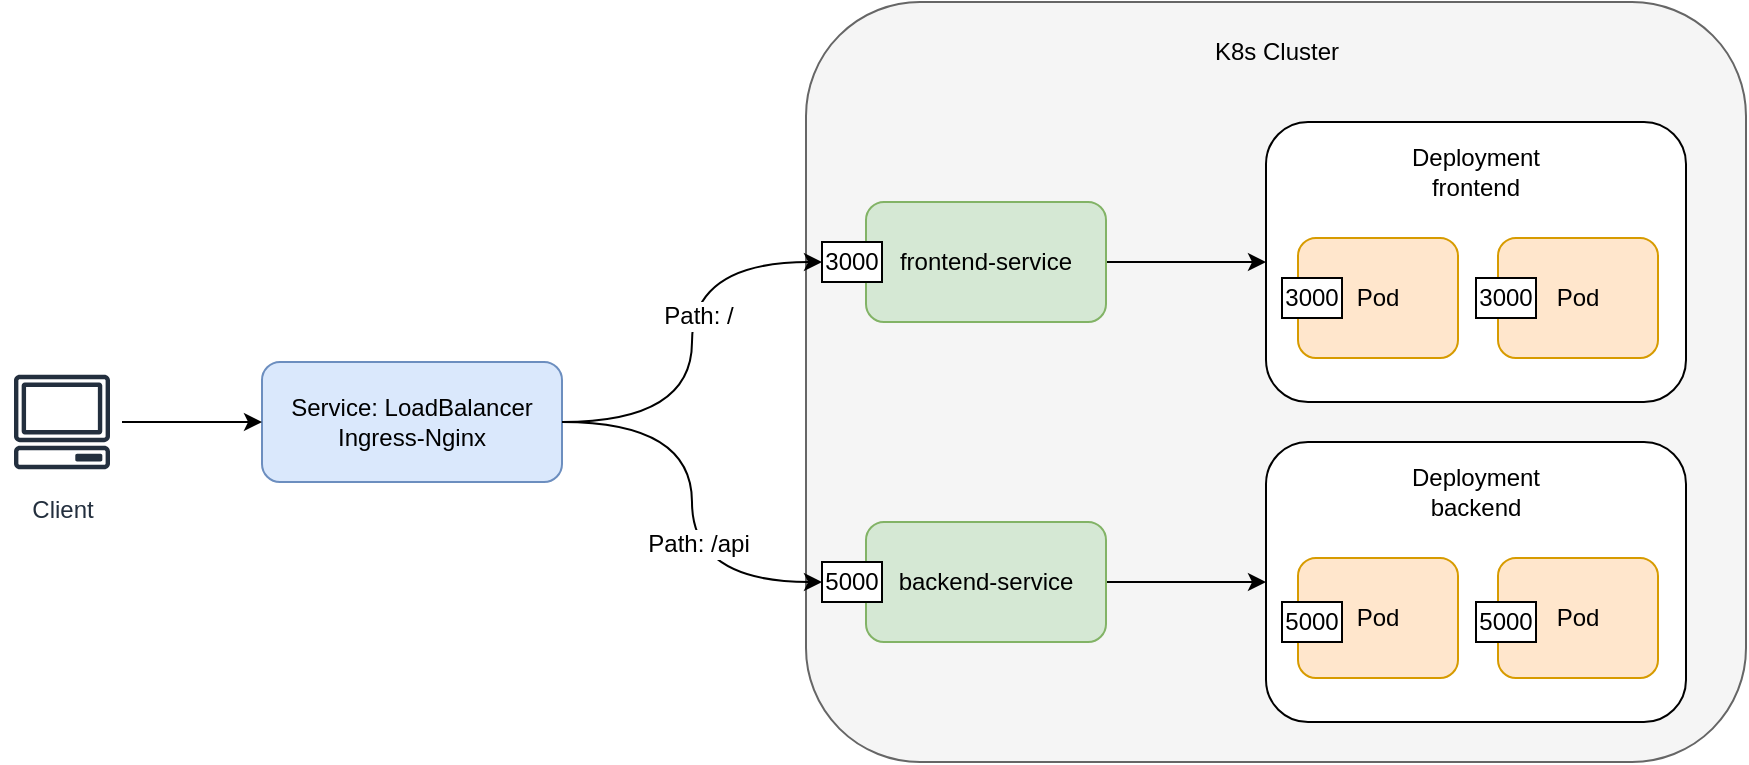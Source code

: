 <mxfile version="20.3.0" type="device"><diagram id="KTfxt6nHYj0hCw4NLnDU" name="第 1 页"><mxGraphModel dx="1299" dy="818" grid="1" gridSize="10" guides="1" tooltips="1" connect="1" arrows="1" fold="1" page="1" pageScale="1" pageWidth="2339" pageHeight="3300" math="0" shadow="0"><root><mxCell id="0"/><mxCell id="1" parent="0"/><mxCell id="ymDomrhm_rRpWknv0zpT-1" value="Client" style="sketch=0;outlineConnect=0;fontColor=#232F3E;gradientColor=none;strokeColor=#232F3E;fillColor=#ffffff;dashed=0;verticalLabelPosition=bottom;verticalAlign=top;align=center;html=1;fontSize=12;fontStyle=0;aspect=fixed;shape=mxgraph.aws4.resourceIcon;resIcon=mxgraph.aws4.client;" vertex="1" parent="1"><mxGeometry x="150" y="350" width="60" height="60" as="geometry"/></mxCell><mxCell id="ymDomrhm_rRpWknv0zpT-2" value="Service: LoadBalancer&lt;br&gt;Ingress-Nginx" style="rounded=1;whiteSpace=wrap;html=1;fillColor=#dae8fc;strokeColor=#6c8ebf;" vertex="1" parent="1"><mxGeometry x="280" y="350" width="150" height="60" as="geometry"/></mxCell><mxCell id="ymDomrhm_rRpWknv0zpT-4" value="" style="endArrow=classic;html=1;rounded=0;entryX=0;entryY=0.5;entryDx=0;entryDy=0;" edge="1" parent="1" source="ymDomrhm_rRpWknv0zpT-1" target="ymDomrhm_rRpWknv0zpT-2"><mxGeometry width="50" height="50" relative="1" as="geometry"><mxPoint x="200" y="400" as="sourcePoint"/><mxPoint x="250" y="350" as="targetPoint"/></mxGeometry></mxCell><mxCell id="ymDomrhm_rRpWknv0zpT-5" value="" style="rounded=1;whiteSpace=wrap;html=1;fillColor=#f5f5f5;fontColor=#333333;strokeColor=#666666;" vertex="1" parent="1"><mxGeometry x="552" y="170" width="470" height="380" as="geometry"/></mxCell><mxCell id="ymDomrhm_rRpWknv0zpT-18" style="edgeStyle=orthogonalEdgeStyle;curved=1;rounded=0;orthogonalLoop=1;jettySize=auto;html=1;exitX=1;exitY=0.5;exitDx=0;exitDy=0;" edge="1" parent="1" source="ymDomrhm_rRpWknv0zpT-6" target="ymDomrhm_rRpWknv0zpT-7"><mxGeometry relative="1" as="geometry"/></mxCell><mxCell id="ymDomrhm_rRpWknv0zpT-6" value="frontend-service" style="rounded=1;whiteSpace=wrap;html=1;fillColor=#d5e8d4;strokeColor=#82b366;" vertex="1" parent="1"><mxGeometry x="582" y="270" width="120" height="60" as="geometry"/></mxCell><mxCell id="ymDomrhm_rRpWknv0zpT-7" value="" style="rounded=1;whiteSpace=wrap;html=1;" vertex="1" parent="1"><mxGeometry x="782" y="230" width="210" height="140" as="geometry"/></mxCell><mxCell id="ymDomrhm_rRpWknv0zpT-8" value="Pod" style="rounded=1;whiteSpace=wrap;html=1;fillColor=#ffe6cc;strokeColor=#d79b00;" vertex="1" parent="1"><mxGeometry x="798" y="288" width="80" height="60" as="geometry"/></mxCell><mxCell id="ymDomrhm_rRpWknv0zpT-9" value="Pod" style="rounded=1;whiteSpace=wrap;html=1;fillColor=#ffe6cc;strokeColor=#d79b00;" vertex="1" parent="1"><mxGeometry x="898" y="288" width="80" height="60" as="geometry"/></mxCell><mxCell id="ymDomrhm_rRpWknv0zpT-10" value="Deployment&lt;br&gt;frontend" style="text;html=1;strokeColor=none;fillColor=none;align=center;verticalAlign=middle;whiteSpace=wrap;rounded=0;" vertex="1" parent="1"><mxGeometry x="857" y="240" width="60" height="30" as="geometry"/></mxCell><mxCell id="ymDomrhm_rRpWknv0zpT-19" style="edgeStyle=orthogonalEdgeStyle;curved=1;rounded=0;orthogonalLoop=1;jettySize=auto;html=1;exitX=1;exitY=0.5;exitDx=0;exitDy=0;" edge="1" parent="1" source="ymDomrhm_rRpWknv0zpT-11" target="ymDomrhm_rRpWknv0zpT-12"><mxGeometry relative="1" as="geometry"/></mxCell><mxCell id="ymDomrhm_rRpWknv0zpT-11" value="backend-service" style="rounded=1;whiteSpace=wrap;html=1;fillColor=#d5e8d4;strokeColor=#82b366;" vertex="1" parent="1"><mxGeometry x="582" y="430" width="120" height="60" as="geometry"/></mxCell><mxCell id="ymDomrhm_rRpWknv0zpT-12" value="" style="rounded=1;whiteSpace=wrap;html=1;" vertex="1" parent="1"><mxGeometry x="782" y="390" width="210" height="140" as="geometry"/></mxCell><mxCell id="ymDomrhm_rRpWknv0zpT-13" value="Pod" style="rounded=1;whiteSpace=wrap;html=1;fillColor=#ffe6cc;strokeColor=#d79b00;" vertex="1" parent="1"><mxGeometry x="798" y="448" width="80" height="60" as="geometry"/></mxCell><mxCell id="ymDomrhm_rRpWknv0zpT-14" value="Pod" style="rounded=1;whiteSpace=wrap;html=1;fillColor=#ffe6cc;strokeColor=#d79b00;" vertex="1" parent="1"><mxGeometry x="898" y="448" width="80" height="60" as="geometry"/></mxCell><mxCell id="ymDomrhm_rRpWknv0zpT-15" value="Deployment&lt;br&gt;backend" style="text;html=1;strokeColor=none;fillColor=none;align=center;verticalAlign=middle;whiteSpace=wrap;rounded=0;" vertex="1" parent="1"><mxGeometry x="857" y="400" width="60" height="30" as="geometry"/></mxCell><mxCell id="ymDomrhm_rRpWknv0zpT-22" value="3000" style="rounded=0;whiteSpace=wrap;html=1;fontSize=12;" vertex="1" parent="1"><mxGeometry x="560" y="290" width="30" height="20" as="geometry"/></mxCell><mxCell id="ymDomrhm_rRpWknv0zpT-25" value="5000" style="rounded=0;whiteSpace=wrap;html=1;fontSize=12;" vertex="1" parent="1"><mxGeometry x="560" y="450" width="30" height="20" as="geometry"/></mxCell><mxCell id="ymDomrhm_rRpWknv0zpT-26" style="edgeStyle=orthogonalEdgeStyle;curved=1;rounded=0;orthogonalLoop=1;jettySize=auto;html=1;exitX=1;exitY=0.5;exitDx=0;exitDy=0;entryX=0;entryY=0.5;entryDx=0;entryDy=0;fontSize=12;" edge="1" parent="1" source="ymDomrhm_rRpWknv0zpT-2" target="ymDomrhm_rRpWknv0zpT-22"><mxGeometry relative="1" as="geometry"/></mxCell><mxCell id="ymDomrhm_rRpWknv0zpT-33" value="Path: /" style="edgeLabel;html=1;align=center;verticalAlign=middle;resizable=0;points=[];fontSize=12;" vertex="1" connectable="0" parent="ymDomrhm_rRpWknv0zpT-26"><mxGeometry x="0.126" y="-3" relative="1" as="geometry"><mxPoint as="offset"/></mxGeometry></mxCell><mxCell id="ymDomrhm_rRpWknv0zpT-28" style="edgeStyle=orthogonalEdgeStyle;curved=1;rounded=0;orthogonalLoop=1;jettySize=auto;html=1;exitX=1;exitY=0.5;exitDx=0;exitDy=0;entryX=0;entryY=0.5;entryDx=0;entryDy=0;fontSize=12;" edge="1" parent="1" source="ymDomrhm_rRpWknv0zpT-2" target="ymDomrhm_rRpWknv0zpT-25"><mxGeometry relative="1" as="geometry"/></mxCell><mxCell id="ymDomrhm_rRpWknv0zpT-34" value="Path: /api" style="edgeLabel;html=1;align=center;verticalAlign=middle;resizable=0;points=[];fontSize=12;" vertex="1" connectable="0" parent="ymDomrhm_rRpWknv0zpT-28"><mxGeometry x="0.196" y="3" relative="1" as="geometry"><mxPoint as="offset"/></mxGeometry></mxCell><mxCell id="ymDomrhm_rRpWknv0zpT-29" value="3000" style="rounded=0;whiteSpace=wrap;html=1;fontSize=12;" vertex="1" parent="1"><mxGeometry x="790" y="308" width="30" height="20" as="geometry"/></mxCell><mxCell id="ymDomrhm_rRpWknv0zpT-30" value="3000" style="rounded=0;whiteSpace=wrap;html=1;fontSize=12;" vertex="1" parent="1"><mxGeometry x="887" y="308" width="30" height="20" as="geometry"/></mxCell><mxCell id="ymDomrhm_rRpWknv0zpT-31" value="5000" style="rounded=0;whiteSpace=wrap;html=1;fontSize=12;" vertex="1" parent="1"><mxGeometry x="790" y="470" width="30" height="20" as="geometry"/></mxCell><mxCell id="ymDomrhm_rRpWknv0zpT-32" value="5000" style="rounded=0;whiteSpace=wrap;html=1;fontSize=12;" vertex="1" parent="1"><mxGeometry x="887" y="470" width="30" height="20" as="geometry"/></mxCell><mxCell id="ymDomrhm_rRpWknv0zpT-35" value="K8s Cluster" style="text;html=1;strokeColor=none;fillColor=none;align=center;verticalAlign=middle;whiteSpace=wrap;rounded=0;fontSize=12;" vertex="1" parent="1"><mxGeometry x="750.5" y="180" width="73" height="30" as="geometry"/></mxCell></root></mxGraphModel></diagram></mxfile>